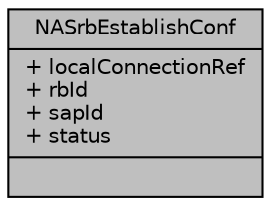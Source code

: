 digraph "NASrbEstablishConf"
{
 // LATEX_PDF_SIZE
  edge [fontname="Helvetica",fontsize="10",labelfontname="Helvetica",labelfontsize="10"];
  node [fontname="Helvetica",fontsize="10",shape=record];
  Node1 [label="{NASrbEstablishConf\n|+ localConnectionRef\l+ rbId\l+ sapId\l+ status\l|}",height=0.2,width=0.4,color="black", fillcolor="grey75", style="filled", fontcolor="black",tooltip=" "];
}
